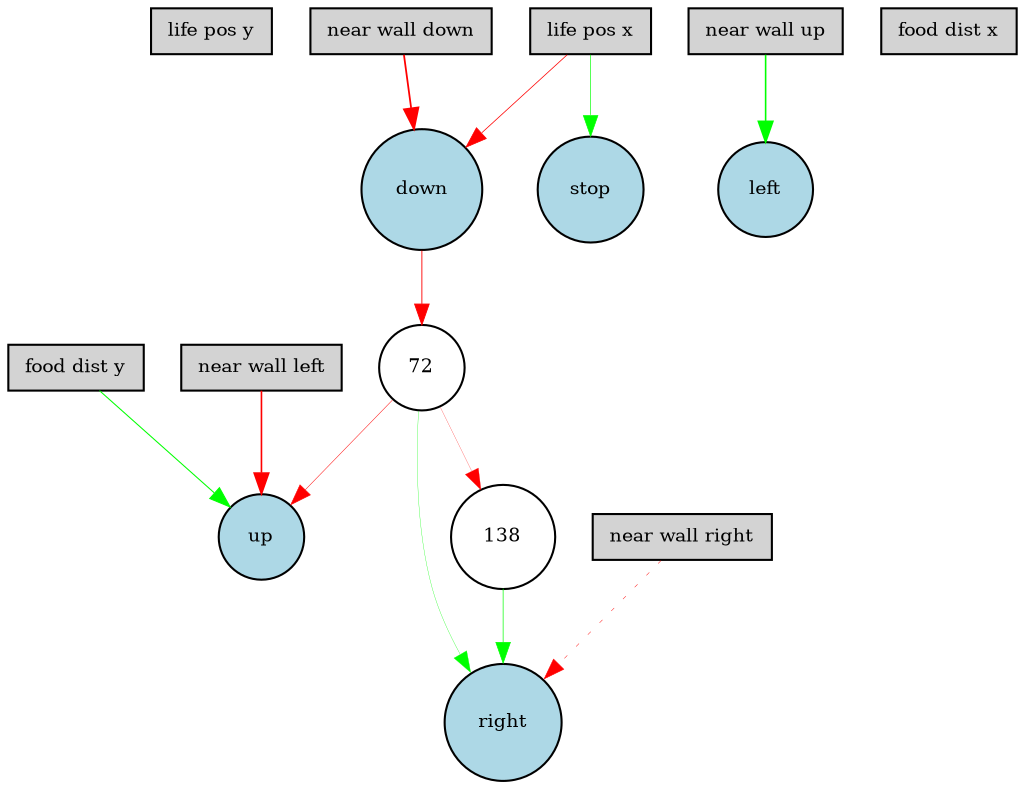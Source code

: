 digraph {
	node [fontsize=9 height=0.3 shape=circle width=0.3]
	"life pos y" [fillcolor=lightgray shape=box style=filled]
	"near wall down" [fillcolor=lightgray shape=box style=filled]
	"food dist y" [fillcolor=lightgray shape=box style=filled]
	"near wall up" [fillcolor=lightgray shape=box style=filled]
	"food dist x" [fillcolor=lightgray shape=box style=filled]
	"near wall right" [fillcolor=lightgray shape=box style=filled]
	"life pos x" [fillcolor=lightgray shape=box style=filled]
	"near wall left" [fillcolor=lightgray shape=box style=filled]
	stop [fillcolor=lightblue style=filled]
	up [fillcolor=lightblue style=filled]
	down [fillcolor=lightblue style=filled]
	left [fillcolor=lightblue style=filled]
	right [fillcolor=lightblue style=filled]
	72 [fillcolor=white style=filled]
	138 [fillcolor=white style=filled]
	"food dist y" -> up [color=green penwidth=0.5045879035365728 style=solid]
	"near wall up" -> left [color=green penwidth=0.7617608737121053 style=solid]
	"near wall down" -> down [color=red penwidth=0.8538463573220828 style=solid]
	"near wall left" -> up [color=red penwidth=0.781224488318176 style=solid]
	"near wall right" -> right [color=red penwidth=0.21150738999807311 style=dotted]
	"life pos x" -> down [color=red penwidth=0.359733766224952 style=solid]
	72 -> right [color=green penwidth=0.146237854916344 style=solid]
	72 -> up [color=red penwidth=0.2318930609211489 style=solid]
	72 -> 138 [color=red penwidth=0.11099147953623974 style=solid]
	138 -> right [color=green penwidth=0.32887757263571693 style=solid]
	down -> 72 [color=red penwidth=0.4310922908500311 style=solid]
	"life pos x" -> stop [color=green penwidth=0.3188480488465534 style=solid]
}
